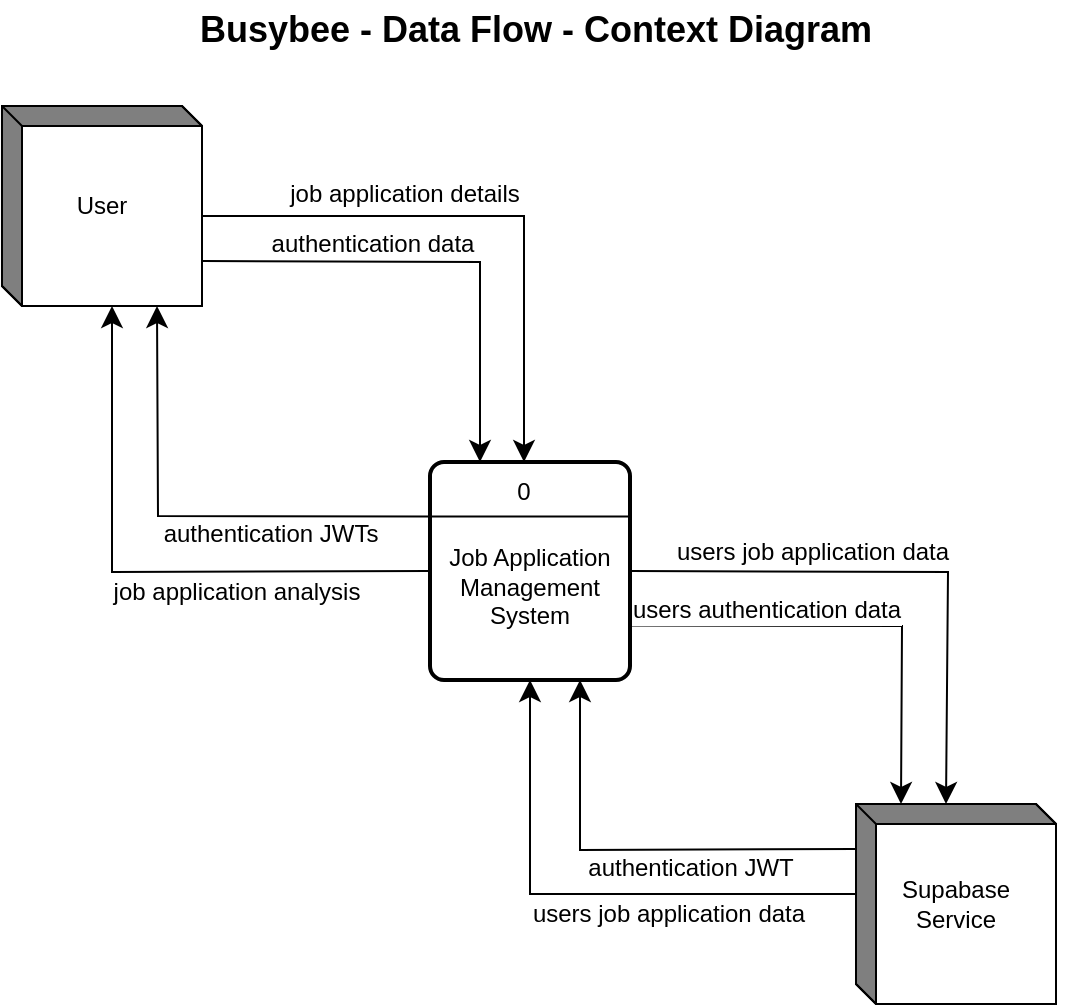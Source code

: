<mxfile version="26.0.15" pages="5">
  <diagram name="context-diagram" id="O5p6k6iPGNvbvgjDATUz">
    <mxGraphModel dx="1588" dy="1064" grid="0" gridSize="10" guides="1" tooltips="1" connect="1" arrows="1" fold="1" page="0" pageScale="1" pageWidth="850" pageHeight="1100" math="0" shadow="0">
      <root>
        <mxCell id="0" />
        <mxCell id="1" parent="0" />
        <mxCell id="q63gI_Fwjk9fpuUXVtqA-4" value="" style="group" vertex="1" connectable="0" parent="1">
          <mxGeometry x="91" y="19" width="100" height="109" as="geometry" />
        </mxCell>
        <mxCell id="q63gI_Fwjk9fpuUXVtqA-2" value="&lt;div&gt;&lt;br&gt;&lt;/div&gt;Job Application Management System" style="rounded=1;whiteSpace=wrap;html=1;absoluteArcSize=1;arcSize=14;strokeWidth=2;" vertex="1" parent="q63gI_Fwjk9fpuUXVtqA-4">
          <mxGeometry width="100" height="109" as="geometry" />
        </mxCell>
        <mxCell id="q63gI_Fwjk9fpuUXVtqA-3" value="" style="endArrow=none;html=1;rounded=0;fontSize=12;startSize=8;endSize=8;curved=1;exitX=0;exitY=0.25;exitDx=0;exitDy=0;entryX=1;entryY=0.25;entryDx=0;entryDy=0;" edge="1" parent="q63gI_Fwjk9fpuUXVtqA-4" source="q63gI_Fwjk9fpuUXVtqA-2" target="q63gI_Fwjk9fpuUXVtqA-2">
          <mxGeometry width="50" height="50" relative="1" as="geometry">
            <mxPoint x="25" y="84" as="sourcePoint" />
            <mxPoint x="75" y="34" as="targetPoint" />
          </mxGeometry>
        </mxCell>
        <mxCell id="q63gI_Fwjk9fpuUXVtqA-5" value="0" style="text;html=1;align=center;verticalAlign=middle;whiteSpace=wrap;rounded=0;" vertex="1" parent="q63gI_Fwjk9fpuUXVtqA-4">
          <mxGeometry x="17" width="60" height="30" as="geometry" />
        </mxCell>
        <mxCell id="q63gI_Fwjk9fpuUXVtqA-11" value="" style="group" vertex="1" connectable="0" parent="1">
          <mxGeometry x="-123" y="-159" width="100" height="100" as="geometry" />
        </mxCell>
        <mxCell id="q63gI_Fwjk9fpuUXVtqA-7" value="" style="html=1;dashed=0;whiteSpace=wrap;shape=mxgraph.dfd.externalEntity" vertex="1" parent="q63gI_Fwjk9fpuUXVtqA-11">
          <mxGeometry width="100" height="100" as="geometry" />
        </mxCell>
        <mxCell id="q63gI_Fwjk9fpuUXVtqA-10" value="User" style="text;html=1;align=center;verticalAlign=middle;whiteSpace=wrap;rounded=0;" vertex="1" parent="q63gI_Fwjk9fpuUXVtqA-11">
          <mxGeometry x="20" y="35" width="60" height="30" as="geometry" />
        </mxCell>
        <mxCell id="q63gI_Fwjk9fpuUXVtqA-12" value="" style="endArrow=classic;html=1;rounded=0;fontSize=12;startSize=8;endSize=8;exitX=0;exitY=0;exitDx=100;exitDy=55;exitPerimeter=0;entryX=0.5;entryY=0;entryDx=0;entryDy=0;" edge="1" parent="1" source="q63gI_Fwjk9fpuUXVtqA-7" target="q63gI_Fwjk9fpuUXVtqA-5">
          <mxGeometry width="50" height="50" relative="1" as="geometry">
            <mxPoint x="25" y="-24" as="sourcePoint" />
            <mxPoint x="75" y="-74" as="targetPoint" />
            <Array as="points">
              <mxPoint x="138" y="-104" />
            </Array>
          </mxGeometry>
        </mxCell>
        <mxCell id="q63gI_Fwjk9fpuUXVtqA-14" value="job application details" style="edgeLabel;html=1;align=center;verticalAlign=middle;resizable=0;points=[];fontSize=12;" vertex="1" connectable="0" parent="q63gI_Fwjk9fpuUXVtqA-12">
          <mxGeometry x="-0.384" y="3" relative="1" as="geometry">
            <mxPoint x="13" y="-8" as="offset" />
          </mxGeometry>
        </mxCell>
        <mxCell id="q63gI_Fwjk9fpuUXVtqA-15" value="" style="endArrow=classic;html=1;rounded=0;fontSize=12;startSize=8;endSize=8;entryX=0;entryY=0;entryDx=55;entryDy=100;entryPerimeter=0;exitX=0;exitY=0.5;exitDx=0;exitDy=0;" edge="1" parent="1" source="q63gI_Fwjk9fpuUXVtqA-2" target="q63gI_Fwjk9fpuUXVtqA-7">
          <mxGeometry width="50" height="50" relative="1" as="geometry">
            <mxPoint x="25" y="142" as="sourcePoint" />
            <mxPoint x="75" y="92" as="targetPoint" />
            <Array as="points">
              <mxPoint x="-68" y="74" />
            </Array>
          </mxGeometry>
        </mxCell>
        <mxCell id="q63gI_Fwjk9fpuUXVtqA-16" value="job application analysis" style="edgeLabel;html=1;align=center;verticalAlign=middle;resizable=0;points=[];fontSize=12;" vertex="1" connectable="0" parent="q63gI_Fwjk9fpuUXVtqA-15">
          <mxGeometry x="-0.116" y="4" relative="1" as="geometry">
            <mxPoint x="32" y="6" as="offset" />
          </mxGeometry>
        </mxCell>
        <mxCell id="q63gI_Fwjk9fpuUXVtqA-17" value="Supabase&lt;div&gt;Service&lt;/div&gt;" style="html=1;dashed=0;whiteSpace=wrap;shape=mxgraph.dfd.externalEntity" vertex="1" parent="1">
          <mxGeometry x="304" y="190" width="100" height="100" as="geometry" />
        </mxCell>
        <mxCell id="q63gI_Fwjk9fpuUXVtqA-19" value="" style="endArrow=classic;html=1;rounded=0;fontSize=12;startSize=8;endSize=8;exitX=1;exitY=0.5;exitDx=0;exitDy=0;entryX=0;entryY=0;entryDx=45;entryDy=0;entryPerimeter=0;" edge="1" parent="1" source="q63gI_Fwjk9fpuUXVtqA-2" target="q63gI_Fwjk9fpuUXVtqA-17">
          <mxGeometry width="50" height="50" relative="1" as="geometry">
            <mxPoint x="191" y="67" as="sourcePoint" />
            <mxPoint x="352" y="190" as="targetPoint" />
            <Array as="points">
              <mxPoint x="350" y="74" />
            </Array>
          </mxGeometry>
        </mxCell>
        <mxCell id="q63gI_Fwjk9fpuUXVtqA-20" value="users job application data" style="edgeLabel;html=1;align=center;verticalAlign=middle;resizable=0;points=[];fontSize=12;" vertex="1" connectable="0" parent="q63gI_Fwjk9fpuUXVtqA-19">
          <mxGeometry x="-0.384" y="3" relative="1" as="geometry">
            <mxPoint x="6" y="-7" as="offset" />
          </mxGeometry>
        </mxCell>
        <mxCell id="q63gI_Fwjk9fpuUXVtqA-21" style="edgeStyle=none;curved=1;rounded=0;orthogonalLoop=1;jettySize=auto;html=1;entryX=0;entryY=0;entryDx=45;entryDy=0;entryPerimeter=0;fontSize=12;startSize=8;endSize=8;" edge="1" parent="1" source="q63gI_Fwjk9fpuUXVtqA-17" target="q63gI_Fwjk9fpuUXVtqA-17">
          <mxGeometry relative="1" as="geometry" />
        </mxCell>
        <mxCell id="q63gI_Fwjk9fpuUXVtqA-24" value="" style="endArrow=classic;html=1;rounded=0;fontSize=12;startSize=8;endSize=8;exitX=1;exitY=0.75;exitDx=0;exitDy=0;entryX=0;entryY=0;entryDx=22.5;entryDy=0;entryPerimeter=0;" edge="1" parent="1" source="q63gI_Fwjk9fpuUXVtqA-2" target="q63gI_Fwjk9fpuUXVtqA-17">
          <mxGeometry width="50" height="50" relative="1" as="geometry">
            <mxPoint x="41" y="151" as="sourcePoint" />
            <mxPoint x="91" y="101" as="targetPoint" />
            <Array as="points">
              <mxPoint x="327" y="101" />
            </Array>
          </mxGeometry>
        </mxCell>
        <mxCell id="q63gI_Fwjk9fpuUXVtqA-26" value="users authentication data" style="edgeLabel;html=1;align=center;verticalAlign=middle;resizable=0;points=[];fontSize=12;" vertex="1" connectable="0" parent="1">
          <mxGeometry x="258.999" y="92.997" as="geometry" />
        </mxCell>
        <mxCell id="q63gI_Fwjk9fpuUXVtqA-27" value="" style="endArrow=classic;html=1;rounded=0;fontSize=12;startSize=8;endSize=8;exitX=0;exitY=0;exitDx=0;exitDy=22.5;exitPerimeter=0;entryX=0.75;entryY=1;entryDx=0;entryDy=0;" edge="1" parent="1" source="q63gI_Fwjk9fpuUXVtqA-17" target="q63gI_Fwjk9fpuUXVtqA-2">
          <mxGeometry width="50" height="50" relative="1" as="geometry">
            <mxPoint x="41" y="151" as="sourcePoint" />
            <mxPoint x="91" y="101" as="targetPoint" />
            <Array as="points">
              <mxPoint x="166" y="213" />
            </Array>
          </mxGeometry>
        </mxCell>
        <mxCell id="q63gI_Fwjk9fpuUXVtqA-28" value="authentication JWT" style="edgeLabel;html=1;align=center;verticalAlign=middle;resizable=0;points=[];fontSize=12;" vertex="1" connectable="0" parent="1">
          <mxGeometry x="220.999" y="221.997" as="geometry" />
        </mxCell>
        <mxCell id="q63gI_Fwjk9fpuUXVtqA-29" value="" style="endArrow=classic;html=1;rounded=0;fontSize=12;startSize=8;endSize=8;entryX=0.5;entryY=1;entryDx=0;entryDy=0;exitX=0;exitY=0;exitDx=0;exitDy=45;exitPerimeter=0;" edge="1" parent="1" source="q63gI_Fwjk9fpuUXVtqA-17" target="q63gI_Fwjk9fpuUXVtqA-2">
          <mxGeometry width="50" height="50" relative="1" as="geometry">
            <mxPoint x="83" y="243" as="sourcePoint" />
            <mxPoint x="133" y="193" as="targetPoint" />
            <Array as="points">
              <mxPoint x="141" y="235" />
            </Array>
          </mxGeometry>
        </mxCell>
        <mxCell id="q63gI_Fwjk9fpuUXVtqA-30" value="users job application data" style="edgeLabel;html=1;align=center;verticalAlign=middle;resizable=0;points=[];fontSize=12;" vertex="1" connectable="0" parent="1">
          <mxGeometry x="209.999" y="244.997" as="geometry" />
        </mxCell>
        <mxCell id="q63gI_Fwjk9fpuUXVtqA-31" value="" style="endArrow=classic;html=1;rounded=0;fontSize=12;startSize=8;endSize=8;exitX=0;exitY=0;exitDx=100;exitDy=77.5;exitPerimeter=0;entryX=0.25;entryY=0;entryDx=0;entryDy=0;" edge="1" parent="1" source="q63gI_Fwjk9fpuUXVtqA-7" target="q63gI_Fwjk9fpuUXVtqA-2">
          <mxGeometry width="50" height="50" relative="1" as="geometry">
            <mxPoint x="45" y="152" as="sourcePoint" />
            <mxPoint x="95" y="102" as="targetPoint" />
            <Array as="points">
              <mxPoint x="116" y="-81" />
            </Array>
          </mxGeometry>
        </mxCell>
        <mxCell id="q63gI_Fwjk9fpuUXVtqA-32" value="authentication data" style="edgeLabel;html=1;align=center;verticalAlign=middle;resizable=0;points=[];fontSize=12;" vertex="1" connectable="0" parent="1">
          <mxGeometry x="62" y="-90" as="geometry" />
        </mxCell>
        <mxCell id="q63gI_Fwjk9fpuUXVtqA-33" value="" style="endArrow=classic;html=1;rounded=0;fontSize=12;startSize=8;endSize=8;exitX=0;exitY=0.25;exitDx=0;exitDy=0;entryX=0;entryY=0;entryDx=77.5;entryDy=100;entryPerimeter=0;" edge="1" parent="1" source="q63gI_Fwjk9fpuUXVtqA-2" target="q63gI_Fwjk9fpuUXVtqA-7">
          <mxGeometry width="50" height="50" relative="1" as="geometry">
            <mxPoint x="-13" y="-71" as="sourcePoint" />
            <mxPoint x="126" y="29" as="targetPoint" />
            <Array as="points">
              <mxPoint x="-45" y="46" />
            </Array>
          </mxGeometry>
        </mxCell>
        <mxCell id="q63gI_Fwjk9fpuUXVtqA-34" value="authentication JWTs" style="edgeLabel;html=1;align=center;verticalAlign=middle;resizable=0;points=[];fontSize=12;" vertex="1" connectable="0" parent="1">
          <mxGeometry x="11" y="55" as="geometry" />
        </mxCell>
        <mxCell id="q63gI_Fwjk9fpuUXVtqA-35" value="&lt;b&gt;&lt;font style=&quot;font-size: 18px;&quot;&gt;Busybee - Data Flow - Context Diagram&lt;/font&gt;&lt;/b&gt;" style="text;html=1;align=center;verticalAlign=middle;whiteSpace=wrap;rounded=0;" vertex="1" parent="1">
          <mxGeometry x="-123" y="-212" width="534" height="30" as="geometry" />
        </mxCell>
      </root>
    </mxGraphModel>
  </diagram>
  <diagram id="zpxP3Ps4VpmsDWlUv-ii" name="diagram-0-JobApplicationManagementSystem">
    <mxGraphModel dx="1588" dy="1064" grid="0" gridSize="10" guides="1" tooltips="1" connect="1" arrows="1" fold="1" page="0" pageScale="1" pageWidth="850" pageHeight="1100" math="0" shadow="0">
      <root>
        <mxCell id="0" />
        <mxCell id="1" parent="0" />
        <mxCell id="yKaXMZlZZyySH07uH2L8-1" value="" style="group" vertex="1" connectable="0" parent="1">
          <mxGeometry x="165" y="-101" width="100" height="117" as="geometry" />
        </mxCell>
        <mxCell id="3px4NZemlOhLX4Ce7mVa-1" value="Manage Jobs" style="rounded=1;whiteSpace=wrap;html=1;absoluteArcSize=1;arcSize=14;strokeWidth=2;" vertex="1" parent="yKaXMZlZZyySH07uH2L8-1">
          <mxGeometry width="100" height="117" as="geometry" />
        </mxCell>
        <mxCell id="3px4NZemlOhLX4Ce7mVa-2" value="" style="endArrow=none;html=1;rounded=0;fontSize=12;startSize=8;endSize=8;curved=1;exitX=0;exitY=0.25;exitDx=0;exitDy=0;entryX=1;entryY=0.25;entryDx=0;entryDy=0;" edge="1" parent="yKaXMZlZZyySH07uH2L8-1" source="3px4NZemlOhLX4Ce7mVa-1" target="3px4NZemlOhLX4Ce7mVa-1">
          <mxGeometry width="50" height="50" relative="1" as="geometry">
            <mxPoint x="352" y="274" as="sourcePoint" />
            <mxPoint x="402" y="224" as="targetPoint" />
          </mxGeometry>
        </mxCell>
        <mxCell id="3px4NZemlOhLX4Ce7mVa-3" value="1" style="text;html=1;align=center;verticalAlign=middle;whiteSpace=wrap;rounded=0;" vertex="1" parent="yKaXMZlZZyySH07uH2L8-1">
          <mxGeometry x="14" y="5" width="63" height="26" as="geometry" />
        </mxCell>
        <mxCell id="962dw4XNeouLEIoYBmzk-1" value="&lt;b&gt;&lt;font style=&quot;font-size: 18px;&quot;&gt;Busybee - Data Flow - Diagram 0 for Job Application Management System&lt;/font&gt;&lt;/b&gt;" style="text;html=1;align=center;verticalAlign=middle;whiteSpace=wrap;rounded=0;" vertex="1" parent="1">
          <mxGeometry x="-123" y="-224" width="656" height="42" as="geometry" />
        </mxCell>
        <mxCell id="962dw4XNeouLEIoYBmzk-6" value="" style="group" vertex="1" connectable="0" parent="1">
          <mxGeometry x="165" y="80" width="100" height="117" as="geometry" />
        </mxCell>
        <mxCell id="962dw4XNeouLEIoYBmzk-7" value="Manage Groups" style="rounded=1;whiteSpace=wrap;html=1;absoluteArcSize=1;arcSize=14;strokeWidth=2;" vertex="1" parent="962dw4XNeouLEIoYBmzk-6">
          <mxGeometry width="100" height="117" as="geometry" />
        </mxCell>
        <mxCell id="962dw4XNeouLEIoYBmzk-8" value="" style="endArrow=none;html=1;rounded=0;fontSize=12;startSize=8;endSize=8;curved=1;exitX=0;exitY=0.25;exitDx=0;exitDy=0;entryX=1;entryY=0.25;entryDx=0;entryDy=0;" edge="1" parent="962dw4XNeouLEIoYBmzk-6" source="962dw4XNeouLEIoYBmzk-7" target="962dw4XNeouLEIoYBmzk-7">
          <mxGeometry width="50" height="50" relative="1" as="geometry">
            <mxPoint x="352" y="274" as="sourcePoint" />
            <mxPoint x="402" y="224" as="targetPoint" />
          </mxGeometry>
        </mxCell>
        <mxCell id="962dw4XNeouLEIoYBmzk-9" value="2" style="text;html=1;align=center;verticalAlign=middle;whiteSpace=wrap;rounded=0;" vertex="1" parent="962dw4XNeouLEIoYBmzk-6">
          <mxGeometry x="14" y="5" width="63" height="26" as="geometry" />
        </mxCell>
        <mxCell id="962dw4XNeouLEIoYBmzk-10" value="" style="group" vertex="1" connectable="0" parent="1">
          <mxGeometry x="165" y="252" width="100" height="117" as="geometry" />
        </mxCell>
        <mxCell id="962dw4XNeouLEIoYBmzk-11" value="Manage Documents" style="rounded=1;whiteSpace=wrap;html=1;absoluteArcSize=1;arcSize=14;strokeWidth=2;" vertex="1" parent="962dw4XNeouLEIoYBmzk-10">
          <mxGeometry width="100" height="117" as="geometry" />
        </mxCell>
        <mxCell id="962dw4XNeouLEIoYBmzk-12" value="" style="endArrow=none;html=1;rounded=0;fontSize=12;startSize=8;endSize=8;curved=1;exitX=0;exitY=0.25;exitDx=0;exitDy=0;entryX=1;entryY=0.25;entryDx=0;entryDy=0;" edge="1" parent="962dw4XNeouLEIoYBmzk-10" source="962dw4XNeouLEIoYBmzk-11" target="962dw4XNeouLEIoYBmzk-11">
          <mxGeometry width="50" height="50" relative="1" as="geometry">
            <mxPoint x="352" y="274" as="sourcePoint" />
            <mxPoint x="402" y="224" as="targetPoint" />
          </mxGeometry>
        </mxCell>
        <mxCell id="962dw4XNeouLEIoYBmzk-13" value="3" style="text;html=1;align=center;verticalAlign=middle;whiteSpace=wrap;rounded=0;" vertex="1" parent="962dw4XNeouLEIoYBmzk-10">
          <mxGeometry x="14" y="5" width="63" height="26" as="geometry" />
        </mxCell>
        <mxCell id="962dw4XNeouLEIoYBmzk-14" value="User" style="html=1;dashed=0;whiteSpace=wrap;shape=mxgraph.dfd.externalEntity" vertex="1" parent="1">
          <mxGeometry x="-101" y="84" width="100" height="100" as="geometry" />
        </mxCell>
        <mxCell id="962dw4XNeouLEIoYBmzk-16" value="" style="endArrow=classic;html=1;rounded=0;fontSize=12;startSize=8;endSize=8;curved=1;exitX=0;exitY=0;exitDx=100;exitDy=55;exitPerimeter=0;entryX=0;entryY=0.5;entryDx=0;entryDy=0;" edge="1" parent="1" source="962dw4XNeouLEIoYBmzk-14" target="3px4NZemlOhLX4Ce7mVa-1">
          <mxGeometry width="50" height="50" relative="1" as="geometry">
            <mxPoint x="178" y="116" as="sourcePoint" />
            <mxPoint x="228" y="66" as="targetPoint" />
          </mxGeometry>
        </mxCell>
        <mxCell id="962dw4XNeouLEIoYBmzk-18" value="job details" style="edgeLabel;html=1;align=center;verticalAlign=middle;resizable=0;points=[];fontSize=12;rotation=-45;" vertex="1" connectable="0" parent="962dw4XNeouLEIoYBmzk-16">
          <mxGeometry x="-0.056" relative="1" as="geometry">
            <mxPoint x="1" y="-16" as="offset" />
          </mxGeometry>
        </mxCell>
        <mxCell id="962dw4XNeouLEIoYBmzk-20" value="" style="endArrow=classic;html=1;rounded=0;fontSize=12;startSize=8;endSize=8;curved=1;exitX=0;exitY=0;exitDx=100;exitDy=55;exitPerimeter=0;entryX=0;entryY=0.5;entryDx=0;entryDy=0;" edge="1" parent="1" source="962dw4XNeouLEIoYBmzk-14" target="962dw4XNeouLEIoYBmzk-7">
          <mxGeometry width="50" height="50" relative="1" as="geometry">
            <mxPoint x="237" y="227" as="sourcePoint" />
            <mxPoint x="287" y="177" as="targetPoint" />
          </mxGeometry>
        </mxCell>
        <mxCell id="962dw4XNeouLEIoYBmzk-22" value="group details" style="edgeLabel;html=1;align=center;verticalAlign=middle;resizable=0;points=[];fontSize=12;" vertex="1" connectable="0" parent="962dw4XNeouLEIoYBmzk-20">
          <mxGeometry x="-0.019" y="-4" relative="1" as="geometry">
            <mxPoint x="-5" y="-14" as="offset" />
          </mxGeometry>
        </mxCell>
        <mxCell id="962dw4XNeouLEIoYBmzk-21" value="" style="endArrow=classic;html=1;rounded=0;fontSize=12;startSize=8;endSize=8;curved=1;exitX=0;exitY=0;exitDx=100;exitDy=55;exitPerimeter=0;entryX=0;entryY=0.5;entryDx=0;entryDy=0;" edge="1" parent="1" source="962dw4XNeouLEIoYBmzk-14" target="962dw4XNeouLEIoYBmzk-11">
          <mxGeometry width="50" height="50" relative="1" as="geometry">
            <mxPoint x="135" y="149" as="sourcePoint" />
            <mxPoint x="315" y="149" as="targetPoint" />
          </mxGeometry>
        </mxCell>
        <mxCell id="962dw4XNeouLEIoYBmzk-23" value="document upload" style="edgeLabel;html=1;align=center;verticalAlign=middle;resizable=0;points=[];fontSize=12;rotation=45;" vertex="1" connectable="0" parent="962dw4XNeouLEIoYBmzk-21">
          <mxGeometry x="-0.016" y="2" relative="1" as="geometry">
            <mxPoint x="-10" y="4" as="offset" />
          </mxGeometry>
        </mxCell>
        <mxCell id="962dw4XNeouLEIoYBmzk-39" value="" style="group" vertex="1" connectable="0" parent="1">
          <mxGeometry x="314.995" y="20.995" width="233.005" height="248" as="geometry" />
        </mxCell>
        <mxCell id="962dw4XNeouLEIoYBmzk-24" value="Supabase&lt;div&gt;Service&lt;/div&gt;" style="html=1;dashed=0;whiteSpace=wrap;shape=mxgraph.dfd.externalEntity" vertex="1" parent="962dw4XNeouLEIoYBmzk-39">
          <mxGeometry x="133.005" y="65.005" width="100" height="100" as="geometry" />
        </mxCell>
        <mxCell id="962dw4XNeouLEIoYBmzk-28" value="" style="endArrow=classic;startArrow=classic;html=1;rounded=0;fontSize=12;startSize=8;endSize=8;curved=1;exitX=-0.007;exitY=0.527;exitDx=0;exitDy=0;exitPerimeter=0;entryX=1;entryY=0.5;entryDx=0;entryDy=0;" edge="1" parent="962dw4XNeouLEIoYBmzk-39" source="962dw4XNeouLEIoYBmzk-24" target="962dw4XNeouLEIoYBmzk-7">
          <mxGeometry width="50" height="50" relative="1" as="geometry">
            <mxPoint x="-77.995" y="123.005" as="sourcePoint" />
            <mxPoint x="-27.995" y="73.005" as="targetPoint" />
          </mxGeometry>
        </mxCell>
        <mxCell id="962dw4XNeouLEIoYBmzk-31" value="Insert Group" style="edgeLabel;html=1;align=center;verticalAlign=middle;resizable=0;points=[];fontSize=12;" vertex="1" connectable="0" parent="962dw4XNeouLEIoYBmzk-28">
          <mxGeometry x="0.029" y="4" relative="1" as="geometry">
            <mxPoint x="27" y="-17" as="offset" />
          </mxGeometry>
        </mxCell>
        <mxCell id="962dw4XNeouLEIoYBmzk-29" value="" style="endArrow=classic;startArrow=classic;html=1;rounded=0;fontSize=12;startSize=8;endSize=8;curved=1;exitX=1;exitY=0.5;exitDx=0;exitDy=0;entryX=0;entryY=0;entryDx=0;entryDy=67.5;entryPerimeter=0;" edge="1" parent="962dw4XNeouLEIoYBmzk-39" source="962dw4XNeouLEIoYBmzk-11" target="962dw4XNeouLEIoYBmzk-24">
          <mxGeometry width="50" height="50" relative="1" as="geometry">
            <mxPoint x="-77.995" y="123.005" as="sourcePoint" />
            <mxPoint x="-27.995" y="73.005" as="targetPoint" />
          </mxGeometry>
        </mxCell>
        <mxCell id="962dw4XNeouLEIoYBmzk-30" value="" style="endArrow=classic;startArrow=classic;html=1;rounded=0;fontSize=12;startSize=8;endSize=8;curved=1;exitX=-0.007;exitY=0.377;exitDx=0;exitDy=0;exitPerimeter=0;entryX=1;entryY=0.5;entryDx=0;entryDy=0;" edge="1" parent="962dw4XNeouLEIoYBmzk-39" source="962dw4XNeouLEIoYBmzk-24" target="3px4NZemlOhLX4Ce7mVa-1">
          <mxGeometry width="50" height="50" relative="1" as="geometry">
            <mxPoint x="128.005" y="126.005" as="sourcePoint" />
            <mxPoint x="-46.995" y="127.005" as="targetPoint" />
          </mxGeometry>
        </mxCell>
        <mxCell id="962dw4XNeouLEIoYBmzk-32" value="Select Groups" style="edgeLabel;html=1;align=center;verticalAlign=middle;resizable=0;points=[];fontSize=12;" vertex="1" connectable="0" parent="962dw4XNeouLEIoYBmzk-39">
          <mxGeometry x="5.006" y="129.006" as="geometry" />
        </mxCell>
        <mxCell id="962dw4XNeouLEIoYBmzk-35" value="Insert Job" style="edgeLabel;html=1;align=center;verticalAlign=middle;resizable=0;points=[];fontSize=12;rotation=45;" vertex="1" connectable="0" parent="962dw4XNeouLEIoYBmzk-39">
          <mxGeometry x="66" y="28" as="geometry" />
        </mxCell>
        <mxCell id="962dw4XNeouLEIoYBmzk-36" value="Select Jobs" style="edgeLabel;html=1;align=center;verticalAlign=middle;resizable=0;points=[];fontSize=12;rotation=45;" vertex="1" connectable="0" parent="962dw4XNeouLEIoYBmzk-39">
          <mxGeometry as="geometry" />
        </mxCell>
        <mxCell id="962dw4XNeouLEIoYBmzk-37" value="Upload Document" style="edgeLabel;html=1;align=center;verticalAlign=middle;resizable=0;points=[];fontSize=12;rotation=-40;" vertex="1" connectable="0" parent="962dw4XNeouLEIoYBmzk-39">
          <mxGeometry x="59" y="176" as="geometry" />
        </mxCell>
        <mxCell id="962dw4XNeouLEIoYBmzk-38" value="Fetch Document" style="edgeLabel;html=1;align=center;verticalAlign=middle;resizable=0;points=[];fontSize=12;rotation=-40;" vertex="1" connectable="0" parent="962dw4XNeouLEIoYBmzk-39">
          <mxGeometry x="12" y="248" as="geometry" />
        </mxCell>
        <mxCell id="H4lXw2sXraJY-aFSKDLj-1" value="" style="group" vertex="1" connectable="0" parent="1">
          <mxGeometry x="-106" y="-101" width="100" height="117" as="geometry" />
        </mxCell>
        <mxCell id="H4lXw2sXraJY-aFSKDLj-2" value="Produce Statistics" style="rounded=1;whiteSpace=wrap;html=1;absoluteArcSize=1;arcSize=14;strokeWidth=2;" vertex="1" parent="H4lXw2sXraJY-aFSKDLj-1">
          <mxGeometry width="100" height="117" as="geometry" />
        </mxCell>
        <mxCell id="H4lXw2sXraJY-aFSKDLj-3" value="" style="endArrow=none;html=1;rounded=0;fontSize=12;startSize=8;endSize=8;curved=1;exitX=0;exitY=0.25;exitDx=0;exitDy=0;entryX=1;entryY=0.25;entryDx=0;entryDy=0;" edge="1" parent="H4lXw2sXraJY-aFSKDLj-1" source="H4lXw2sXraJY-aFSKDLj-2" target="H4lXw2sXraJY-aFSKDLj-2">
          <mxGeometry width="50" height="50" relative="1" as="geometry">
            <mxPoint x="352" y="274" as="sourcePoint" />
            <mxPoint x="402" y="224" as="targetPoint" />
          </mxGeometry>
        </mxCell>
        <mxCell id="H4lXw2sXraJY-aFSKDLj-4" value="4" style="text;html=1;align=center;verticalAlign=middle;whiteSpace=wrap;rounded=0;" vertex="1" parent="H4lXw2sXraJY-aFSKDLj-1">
          <mxGeometry x="14" y="5" width="63" height="26" as="geometry" />
        </mxCell>
        <mxCell id="z-FML763a0oy1dDiS_I2-1" value="" style="endArrow=classic;html=1;rounded=0;fontSize=12;startSize=8;endSize=8;curved=1;exitX=0;exitY=0.5;exitDx=0;exitDy=0;entryX=1;entryY=0.5;entryDx=0;entryDy=0;" edge="1" parent="1" source="3px4NZemlOhLX4Ce7mVa-1" target="H4lXw2sXraJY-aFSKDLj-2">
          <mxGeometry width="50" height="50" relative="1" as="geometry">
            <mxPoint x="143" y="111" as="sourcePoint" />
            <mxPoint x="193" y="61" as="targetPoint" />
          </mxGeometry>
        </mxCell>
        <mxCell id="z-FML763a0oy1dDiS_I2-2" value="Jobs" style="edgeLabel;html=1;align=center;verticalAlign=middle;resizable=0;points=[];fontSize=12;rotation=0;" vertex="1" connectable="0" parent="z-FML763a0oy1dDiS_I2-1">
          <mxGeometry x="-0.019" y="2" relative="1" as="geometry">
            <mxPoint x="-6" y="-12" as="offset" />
          </mxGeometry>
        </mxCell>
        <mxCell id="z-FML763a0oy1dDiS_I2-3" value="" style="endArrow=classic;html=1;rounded=0;fontSize=12;startSize=8;endSize=8;curved=1;exitX=0.5;exitY=1;exitDx=0;exitDy=0;entryX=0;entryY=0;entryDx=45;entryDy=0;entryPerimeter=0;" edge="1" parent="1" source="H4lXw2sXraJY-aFSKDLj-2" target="962dw4XNeouLEIoYBmzk-14">
          <mxGeometry width="50" height="50" relative="1" as="geometry">
            <mxPoint x="143" y="111" as="sourcePoint" />
            <mxPoint x="193" y="61" as="targetPoint" />
          </mxGeometry>
        </mxCell>
        <mxCell id="z-FML763a0oy1dDiS_I2-4" value="stats/analysis" style="edgeLabel;html=1;align=center;verticalAlign=middle;resizable=0;points=[];fontSize=12;" vertex="1" connectable="0" parent="z-FML763a0oy1dDiS_I2-3">
          <mxGeometry x="-0.02" y="1" relative="1" as="geometry">
            <mxPoint as="offset" />
          </mxGeometry>
        </mxCell>
      </root>
    </mxGraphModel>
  </diagram>
  <diagram id="eX0ATs62yXGmfWsTlrPb" name="diagram-1-ManageJobs">
    <mxGraphModel dx="1426" dy="797" grid="0" gridSize="10" guides="1" tooltips="1" connect="1" arrows="1" fold="1" page="0" pageScale="1" pageWidth="850" pageHeight="1100" math="0" shadow="0">
      <root>
        <mxCell id="0" />
        <mxCell id="1" parent="0" />
      </root>
    </mxGraphModel>
  </diagram>
  <diagram id="bjzGUI0q7kTnnOWPdjsI" name="diagram-2-ManageGroups">
    <mxGraphModel dx="1426" dy="797" grid="0" gridSize="10" guides="1" tooltips="1" connect="1" arrows="1" fold="1" page="0" pageScale="1" pageWidth="850" pageHeight="1100" math="0" shadow="0">
      <root>
        <mxCell id="0" />
        <mxCell id="1" parent="0" />
      </root>
    </mxGraphModel>
  </diagram>
  <diagram id="9LKeEi9gWjh8HoP_eks4" name="diagram-3-ManageDocuments">
    <mxGraphModel dx="1426" dy="797" grid="0" gridSize="10" guides="1" tooltips="1" connect="1" arrows="1" fold="1" page="0" pageScale="1" pageWidth="850" pageHeight="1100" math="0" shadow="0">
      <root>
        <mxCell id="0" />
        <mxCell id="1" parent="0" />
      </root>
    </mxGraphModel>
  </diagram>
</mxfile>
